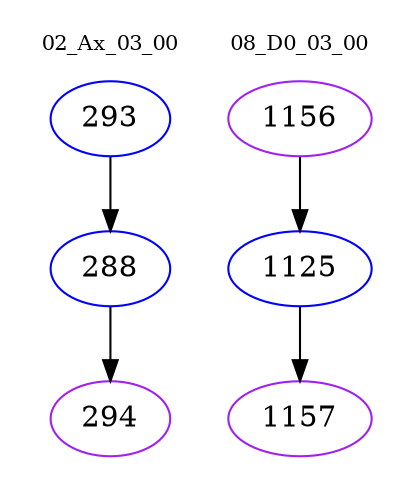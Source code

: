 digraph{
subgraph cluster_0 {
color = white
label = "02_Ax_03_00";
fontsize=10;
T0_293 [label="293", color="blue"]
T0_293 -> T0_288 [color="black"]
T0_288 [label="288", color="blue"]
T0_288 -> T0_294 [color="black"]
T0_294 [label="294", color="purple"]
}
subgraph cluster_1 {
color = white
label = "08_D0_03_00";
fontsize=10;
T1_1156 [label="1156", color="purple"]
T1_1156 -> T1_1125 [color="black"]
T1_1125 [label="1125", color="blue"]
T1_1125 -> T1_1157 [color="black"]
T1_1157 [label="1157", color="purple"]
}
}
